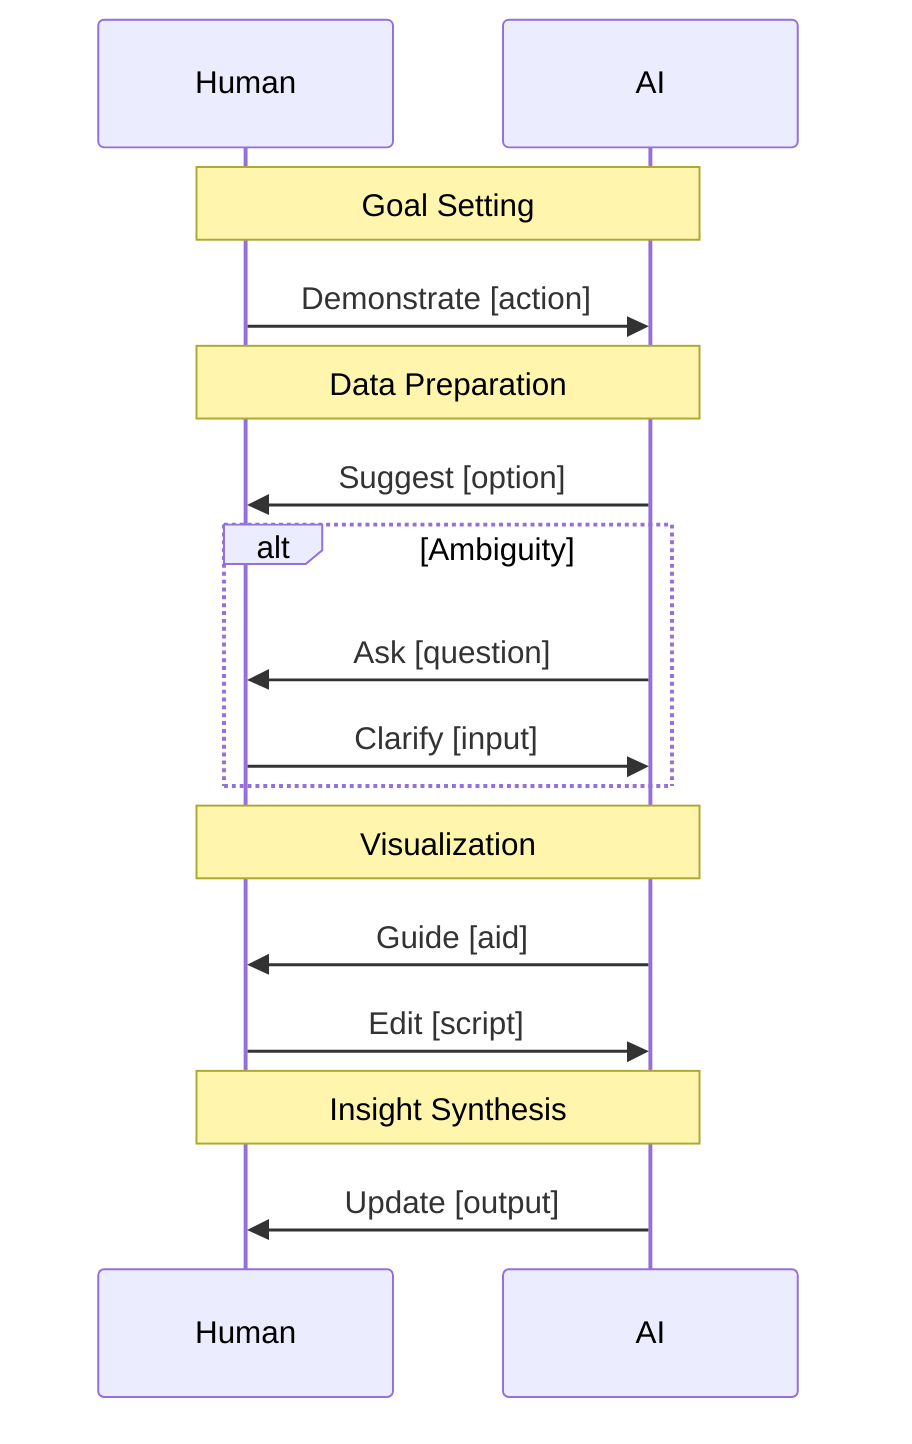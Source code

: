 sequenceDiagram
    participant H as Human
    participant A as AI

    note over H,A: Goal Setting
    H ->> A: Demonstrate [action]

    note over H,A: Data Preparation
    A ->> H: Suggest [option]
    alt Ambiguity
        A ->> H: Ask [question]
        H ->> A: Clarify [input]
    end

    note over H,A: Visualization
    A ->> H: Guide [aid]
    H ->> A: Edit [script]

    note over H,A: Insight Synthesis
    A ->> H: Update [output]